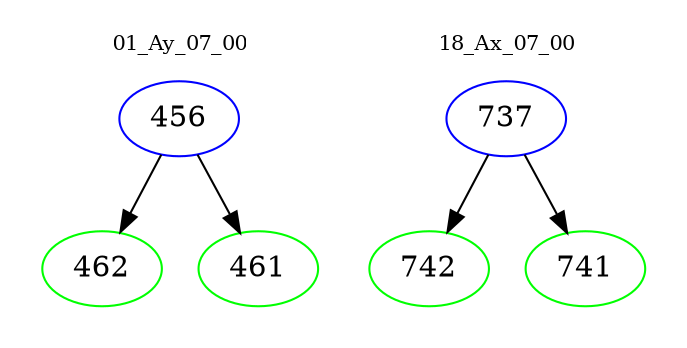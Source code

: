 digraph{
subgraph cluster_0 {
color = white
label = "01_Ay_07_00";
fontsize=10;
T0_456 [label="456", color="blue"]
T0_456 -> T0_462 [color="black"]
T0_462 [label="462", color="green"]
T0_456 -> T0_461 [color="black"]
T0_461 [label="461", color="green"]
}
subgraph cluster_1 {
color = white
label = "18_Ax_07_00";
fontsize=10;
T1_737 [label="737", color="blue"]
T1_737 -> T1_742 [color="black"]
T1_742 [label="742", color="green"]
T1_737 -> T1_741 [color="black"]
T1_741 [label="741", color="green"]
}
}
